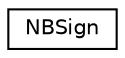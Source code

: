 digraph "Graphical Class Hierarchy"
{
  edge [fontname="Helvetica",fontsize="10",labelfontname="Helvetica",labelfontsize="10"];
  node [fontname="Helvetica",fontsize="10",shape=record];
  rankdir="LR";
  Node0 [label="NBSign",height=0.2,width=0.4,color="black", fillcolor="white", style="filled",URL="$dd/dd4/class_n_b_sign.html",tooltip="A class representing a single street sign. "];
}
